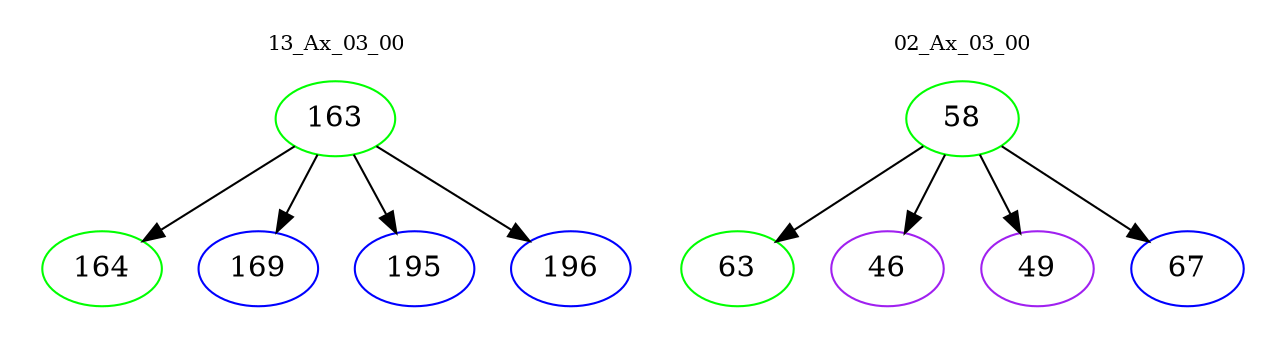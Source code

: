 digraph{
subgraph cluster_0 {
color = white
label = "13_Ax_03_00";
fontsize=10;
T0_163 [label="163", color="green"]
T0_163 -> T0_164 [color="black"]
T0_164 [label="164", color="green"]
T0_163 -> T0_169 [color="black"]
T0_169 [label="169", color="blue"]
T0_163 -> T0_195 [color="black"]
T0_195 [label="195", color="blue"]
T0_163 -> T0_196 [color="black"]
T0_196 [label="196", color="blue"]
}
subgraph cluster_1 {
color = white
label = "02_Ax_03_00";
fontsize=10;
T1_58 [label="58", color="green"]
T1_58 -> T1_63 [color="black"]
T1_63 [label="63", color="green"]
T1_58 -> T1_46 [color="black"]
T1_46 [label="46", color="purple"]
T1_58 -> T1_49 [color="black"]
T1_49 [label="49", color="purple"]
T1_58 -> T1_67 [color="black"]
T1_67 [label="67", color="blue"]
}
}
